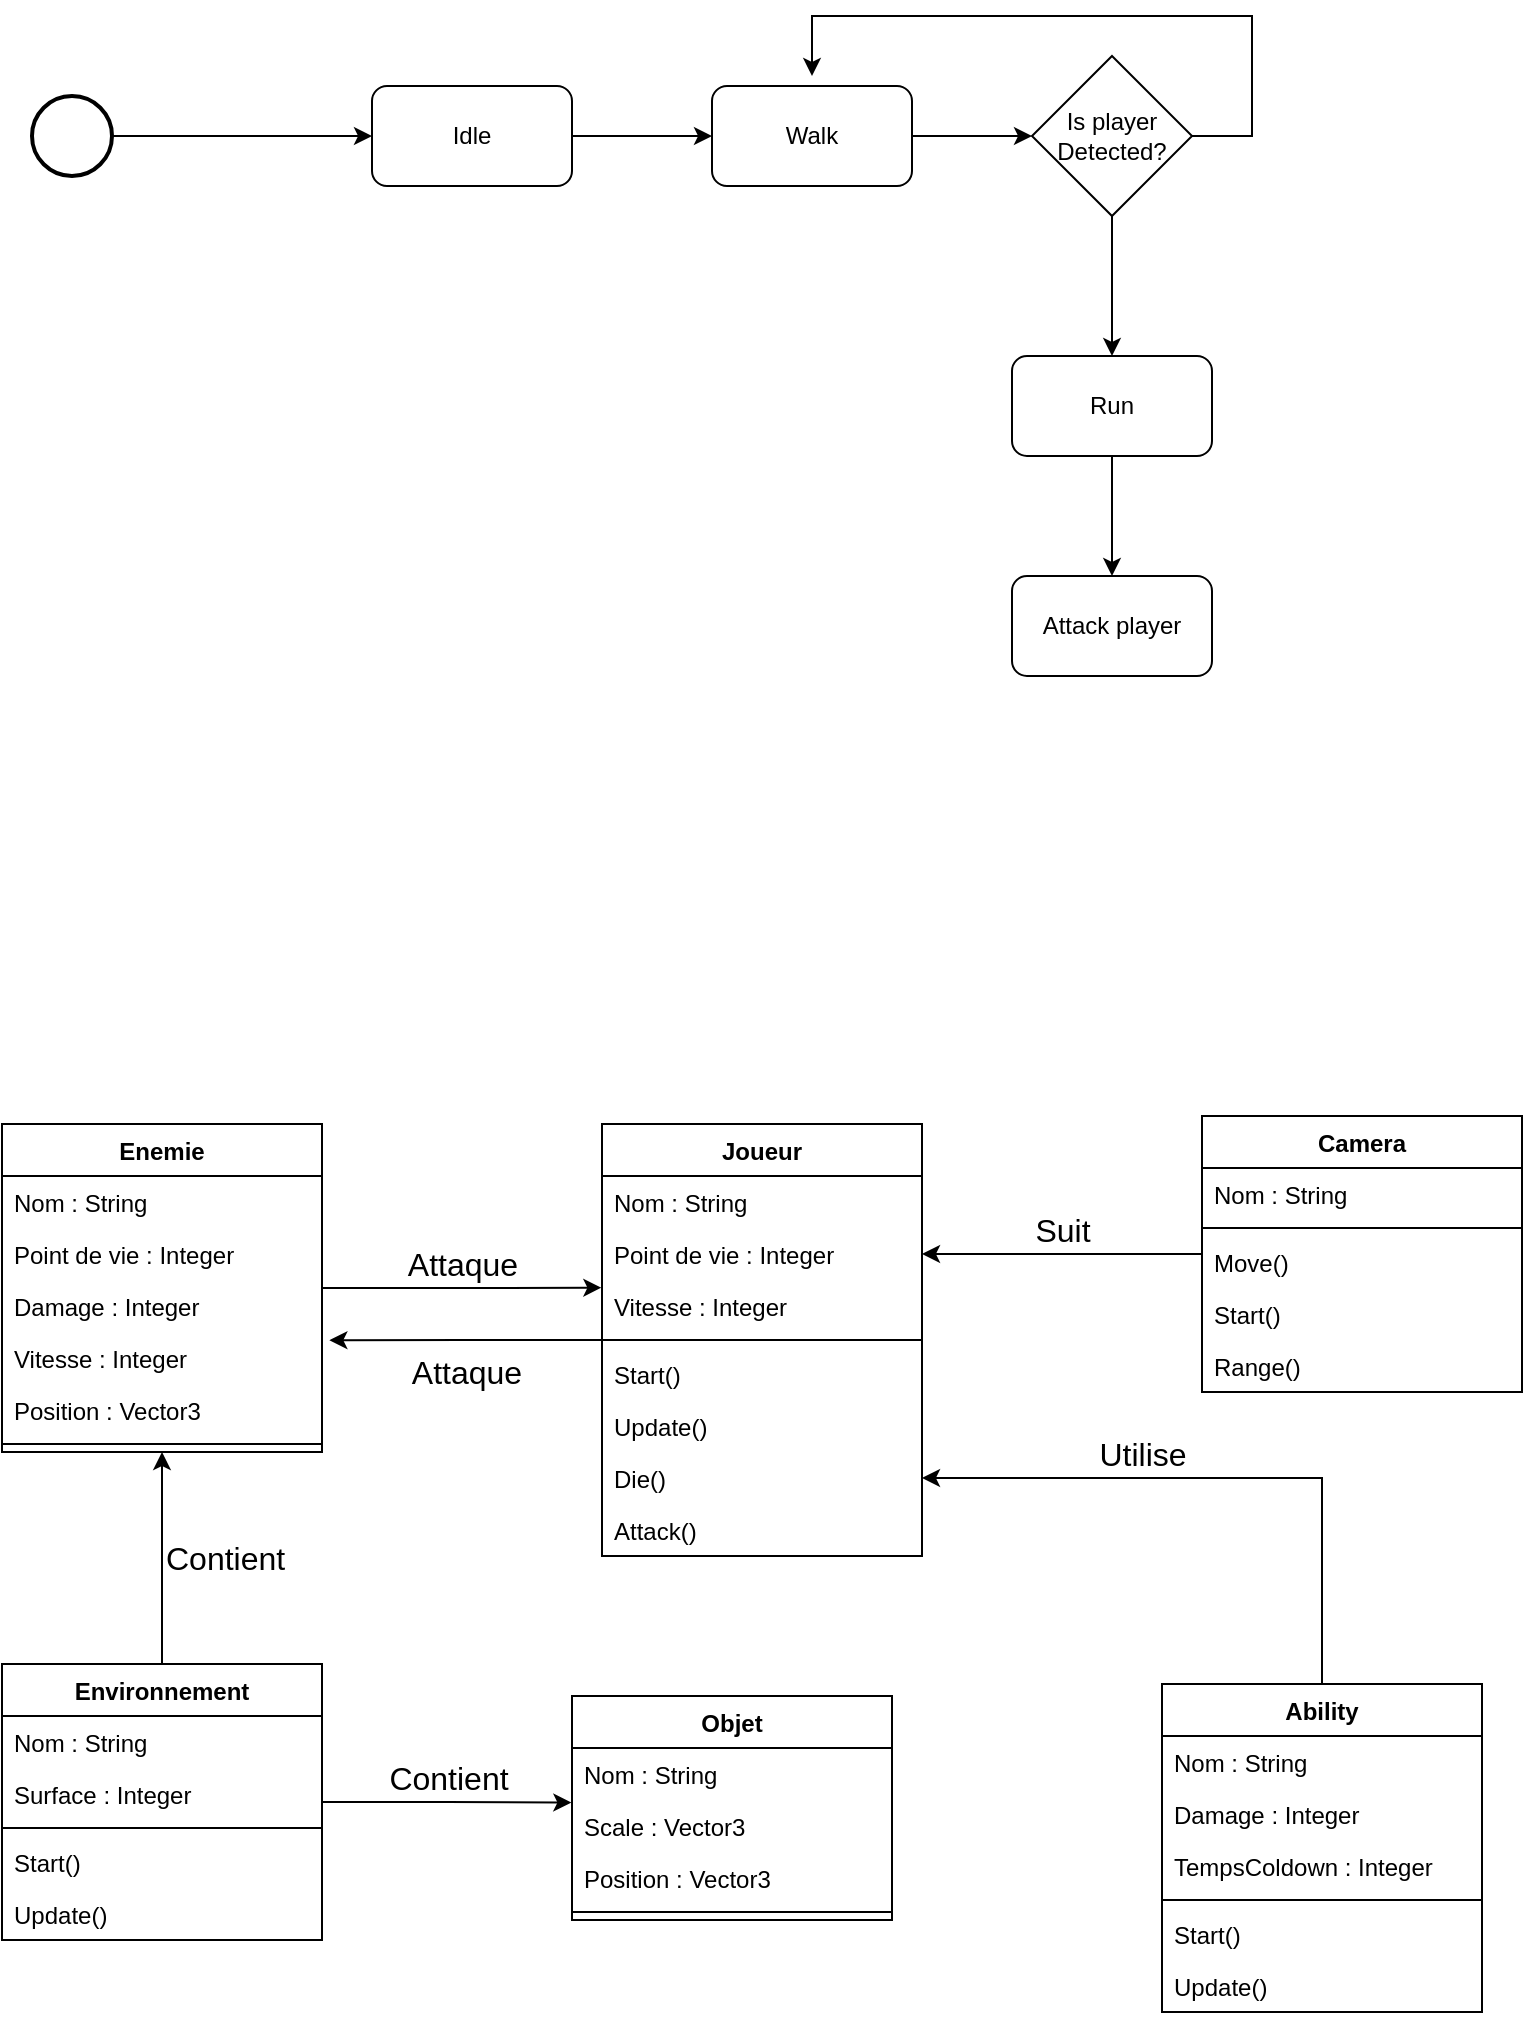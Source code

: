 <mxfile version="20.8.13" type="github">
  <diagram name="Page-1" id="1oY87gOgOtbdwA-CNumr">
    <mxGraphModel dx="1050" dy="1641" grid="1" gridSize="10" guides="1" tooltips="1" connect="1" arrows="1" fold="1" page="1" pageScale="1" pageWidth="850" pageHeight="1100" math="0" shadow="0">
      <root>
        <mxCell id="0" />
        <mxCell id="1" parent="0" />
        <mxCell id="A2a2hrjPvCJ1dBXc1gBQ-8" style="edgeStyle=orthogonalEdgeStyle;rounded=0;orthogonalLoop=1;jettySize=auto;html=1;" parent="1" source="A2a2hrjPvCJ1dBXc1gBQ-6" target="A2a2hrjPvCJ1dBXc1gBQ-7" edge="1">
          <mxGeometry relative="1" as="geometry" />
        </mxCell>
        <mxCell id="A2a2hrjPvCJ1dBXc1gBQ-6" value="" style="strokeWidth=2;html=1;shape=mxgraph.flowchart.start_2;whiteSpace=wrap;" parent="1" vertex="1">
          <mxGeometry x="60" y="-280" width="40" height="40" as="geometry" />
        </mxCell>
        <mxCell id="A2a2hrjPvCJ1dBXc1gBQ-10" style="edgeStyle=orthogonalEdgeStyle;rounded=0;orthogonalLoop=1;jettySize=auto;html=1;" parent="1" source="A2a2hrjPvCJ1dBXc1gBQ-7" target="A2a2hrjPvCJ1dBXc1gBQ-9" edge="1">
          <mxGeometry relative="1" as="geometry" />
        </mxCell>
        <mxCell id="A2a2hrjPvCJ1dBXc1gBQ-7" value="Idle" style="rounded=1;whiteSpace=wrap;html=1;" parent="1" vertex="1">
          <mxGeometry x="230" y="-285" width="100" height="50" as="geometry" />
        </mxCell>
        <mxCell id="A2a2hrjPvCJ1dBXc1gBQ-13" style="edgeStyle=orthogonalEdgeStyle;rounded=0;orthogonalLoop=1;jettySize=auto;html=1;" parent="1" source="A2a2hrjPvCJ1dBXc1gBQ-9" target="A2a2hrjPvCJ1dBXc1gBQ-11" edge="1">
          <mxGeometry relative="1" as="geometry" />
        </mxCell>
        <mxCell id="A2a2hrjPvCJ1dBXc1gBQ-9" value="Walk" style="rounded=1;whiteSpace=wrap;html=1;" parent="1" vertex="1">
          <mxGeometry x="400" y="-285" width="100" height="50" as="geometry" />
        </mxCell>
        <mxCell id="A2a2hrjPvCJ1dBXc1gBQ-15" style="edgeStyle=orthogonalEdgeStyle;rounded=0;orthogonalLoop=1;jettySize=auto;html=1;entryX=0.5;entryY=0;entryDx=0;entryDy=0;" parent="1" source="A2a2hrjPvCJ1dBXc1gBQ-11" target="A2a2hrjPvCJ1dBXc1gBQ-14" edge="1">
          <mxGeometry relative="1" as="geometry" />
        </mxCell>
        <mxCell id="A2a2hrjPvCJ1dBXc1gBQ-19" style="edgeStyle=orthogonalEdgeStyle;rounded=0;orthogonalLoop=1;jettySize=auto;html=1;exitX=1;exitY=0.5;exitDx=0;exitDy=0;" parent="1" source="A2a2hrjPvCJ1dBXc1gBQ-11" edge="1">
          <mxGeometry relative="1" as="geometry">
            <mxPoint x="450" y="-290" as="targetPoint" />
            <Array as="points">
              <mxPoint x="670" y="-260" />
              <mxPoint x="670" y="-320" />
              <mxPoint x="450" y="-320" />
              <mxPoint x="450" y="-290" />
            </Array>
          </mxGeometry>
        </mxCell>
        <mxCell id="A2a2hrjPvCJ1dBXc1gBQ-11" value="Is player Detected?" style="rhombus;whiteSpace=wrap;html=1;" parent="1" vertex="1">
          <mxGeometry x="560" y="-300" width="80" height="80" as="geometry" />
        </mxCell>
        <mxCell id="A2a2hrjPvCJ1dBXc1gBQ-18" style="edgeStyle=orthogonalEdgeStyle;rounded=0;orthogonalLoop=1;jettySize=auto;html=1;entryX=0.5;entryY=0;entryDx=0;entryDy=0;" parent="1" source="A2a2hrjPvCJ1dBXc1gBQ-14" edge="1">
          <mxGeometry relative="1" as="geometry">
            <mxPoint x="600" y="-40" as="targetPoint" />
          </mxGeometry>
        </mxCell>
        <mxCell id="A2a2hrjPvCJ1dBXc1gBQ-14" value="Run" style="rounded=1;whiteSpace=wrap;html=1;" parent="1" vertex="1">
          <mxGeometry x="550" y="-150" width="100" height="50" as="geometry" />
        </mxCell>
        <mxCell id="A2a2hrjPvCJ1dBXc1gBQ-17" value="Attack player" style="rounded=1;whiteSpace=wrap;html=1;" parent="1" vertex="1">
          <mxGeometry x="550" y="-40" width="100" height="50" as="geometry" />
        </mxCell>
        <mxCell id="_mMFTqSVhfNSzUVmW-Jo-45" value="Attaque" style="edgeStyle=orthogonalEdgeStyle;rounded=0;sketch=0;orthogonalLoop=1;jettySize=auto;html=1;entryX=1.023;entryY=0.159;entryDx=0;entryDy=0;entryPerimeter=0;fontSize=16;verticalAlign=top;" edge="1" parent="1" source="_mMFTqSVhfNSzUVmW-Jo-1" target="_mMFTqSVhfNSzUVmW-Jo-23">
          <mxGeometry relative="1" as="geometry" />
        </mxCell>
        <mxCell id="_mMFTqSVhfNSzUVmW-Jo-1" value="Joueur" style="swimlane;fontStyle=1;align=center;verticalAlign=top;childLayout=stackLayout;horizontal=1;startSize=26;horizontalStack=0;resizeParent=1;resizeParentMax=0;resizeLast=0;collapsible=1;marginBottom=0;" vertex="1" parent="1">
          <mxGeometry x="345" y="234" width="160" height="216" as="geometry">
            <mxRectangle x="345" y="234" width="80" height="30" as="alternateBounds" />
          </mxGeometry>
        </mxCell>
        <mxCell id="_mMFTqSVhfNSzUVmW-Jo-7" value="Nom : String" style="text;strokeColor=none;fillColor=none;align=left;verticalAlign=top;spacingLeft=4;spacingRight=4;overflow=hidden;rotatable=0;points=[[0,0.5],[1,0.5]];portConstraint=eastwest;" vertex="1" parent="_mMFTqSVhfNSzUVmW-Jo-1">
          <mxGeometry y="26" width="160" height="26" as="geometry" />
        </mxCell>
        <mxCell id="_mMFTqSVhfNSzUVmW-Jo-6" value="Point de vie : Integer" style="text;strokeColor=none;fillColor=none;align=left;verticalAlign=top;spacingLeft=4;spacingRight=4;overflow=hidden;rotatable=0;points=[[0,0.5],[1,0.5]];portConstraint=eastwest;" vertex="1" parent="_mMFTqSVhfNSzUVmW-Jo-1">
          <mxGeometry y="52" width="160" height="26" as="geometry" />
        </mxCell>
        <mxCell id="_mMFTqSVhfNSzUVmW-Jo-2" value="Vitesse : Integer" style="text;strokeColor=none;fillColor=none;align=left;verticalAlign=top;spacingLeft=4;spacingRight=4;overflow=hidden;rotatable=0;points=[[0,0.5],[1,0.5]];portConstraint=eastwest;" vertex="1" parent="_mMFTqSVhfNSzUVmW-Jo-1">
          <mxGeometry y="78" width="160" height="26" as="geometry" />
        </mxCell>
        <mxCell id="_mMFTqSVhfNSzUVmW-Jo-3" value="" style="line;strokeWidth=1;fillColor=none;align=left;verticalAlign=middle;spacingTop=-1;spacingLeft=3;spacingRight=3;rotatable=0;labelPosition=right;points=[];portConstraint=eastwest;strokeColor=inherit;" vertex="1" parent="_mMFTqSVhfNSzUVmW-Jo-1">
          <mxGeometry y="104" width="160" height="8" as="geometry" />
        </mxCell>
        <mxCell id="_mMFTqSVhfNSzUVmW-Jo-4" value="Start()&#xa;" style="text;strokeColor=none;fillColor=none;align=left;verticalAlign=top;spacingLeft=4;spacingRight=4;overflow=hidden;rotatable=0;points=[[0,0.5],[1,0.5]];portConstraint=eastwest;" vertex="1" parent="_mMFTqSVhfNSzUVmW-Jo-1">
          <mxGeometry y="112" width="160" height="26" as="geometry" />
        </mxCell>
        <mxCell id="_mMFTqSVhfNSzUVmW-Jo-5" value="Update()" style="text;strokeColor=none;fillColor=none;align=left;verticalAlign=top;spacingLeft=4;spacingRight=4;overflow=hidden;rotatable=0;points=[[0,0.5],[1,0.5]];portConstraint=eastwest;" vertex="1" parent="_mMFTqSVhfNSzUVmW-Jo-1">
          <mxGeometry y="138" width="160" height="26" as="geometry" />
        </mxCell>
        <mxCell id="_mMFTqSVhfNSzUVmW-Jo-9" value="Die()" style="text;strokeColor=none;fillColor=none;align=left;verticalAlign=top;spacingLeft=4;spacingRight=4;overflow=hidden;rotatable=0;points=[[0,0.5],[1,0.5]];portConstraint=eastwest;" vertex="1" parent="_mMFTqSVhfNSzUVmW-Jo-1">
          <mxGeometry y="164" width="160" height="26" as="geometry" />
        </mxCell>
        <mxCell id="_mMFTqSVhfNSzUVmW-Jo-10" value="Attack()" style="text;strokeColor=none;fillColor=none;align=left;verticalAlign=top;spacingLeft=4;spacingRight=4;overflow=hidden;rotatable=0;points=[[0,0.5],[1,0.5]];portConstraint=eastwest;" vertex="1" parent="_mMFTqSVhfNSzUVmW-Jo-1">
          <mxGeometry y="190" width="160" height="26" as="geometry" />
        </mxCell>
        <mxCell id="_mMFTqSVhfNSzUVmW-Jo-25" value="Suit" style="edgeStyle=orthogonalEdgeStyle;rounded=0;orthogonalLoop=1;jettySize=auto;html=1;entryX=1;entryY=0.5;entryDx=0;entryDy=0;noJump=0;fontSize=16;verticalAlign=bottom;" edge="1" parent="1" source="_mMFTqSVhfNSzUVmW-Jo-11" target="_mMFTqSVhfNSzUVmW-Jo-6">
          <mxGeometry relative="1" as="geometry" />
        </mxCell>
        <mxCell id="_mMFTqSVhfNSzUVmW-Jo-11" value="Camera" style="swimlane;fontStyle=1;align=center;verticalAlign=top;childLayout=stackLayout;horizontal=1;startSize=26;horizontalStack=0;resizeParent=1;resizeParentMax=0;resizeLast=0;collapsible=1;marginBottom=0;" vertex="1" parent="1">
          <mxGeometry x="645" y="230" width="160" height="138" as="geometry" />
        </mxCell>
        <mxCell id="_mMFTqSVhfNSzUVmW-Jo-12" value="Nom : String" style="text;strokeColor=none;fillColor=none;align=left;verticalAlign=top;spacingLeft=4;spacingRight=4;overflow=hidden;rotatable=0;points=[[0,0.5],[1,0.5]];portConstraint=eastwest;" vertex="1" parent="_mMFTqSVhfNSzUVmW-Jo-11">
          <mxGeometry y="26" width="160" height="26" as="geometry" />
        </mxCell>
        <mxCell id="_mMFTqSVhfNSzUVmW-Jo-13" value="" style="line;strokeWidth=1;fillColor=none;align=left;verticalAlign=middle;spacingTop=-1;spacingLeft=3;spacingRight=3;rotatable=0;labelPosition=right;points=[];portConstraint=eastwest;strokeColor=inherit;" vertex="1" parent="_mMFTqSVhfNSzUVmW-Jo-11">
          <mxGeometry y="52" width="160" height="8" as="geometry" />
        </mxCell>
        <mxCell id="_mMFTqSVhfNSzUVmW-Jo-14" value="Move()" style="text;strokeColor=none;fillColor=none;align=left;verticalAlign=top;spacingLeft=4;spacingRight=4;overflow=hidden;rotatable=0;points=[[0,0.5],[1,0.5]];portConstraint=eastwest;" vertex="1" parent="_mMFTqSVhfNSzUVmW-Jo-11">
          <mxGeometry y="60" width="160" height="26" as="geometry" />
        </mxCell>
        <mxCell id="_mMFTqSVhfNSzUVmW-Jo-16" value="Start()" style="text;strokeColor=none;fillColor=none;align=left;verticalAlign=top;spacingLeft=4;spacingRight=4;overflow=hidden;rotatable=0;points=[[0,0.5],[1,0.5]];portConstraint=eastwest;" vertex="1" parent="_mMFTqSVhfNSzUVmW-Jo-11">
          <mxGeometry y="86" width="160" height="26" as="geometry" />
        </mxCell>
        <mxCell id="_mMFTqSVhfNSzUVmW-Jo-15" value="Range()" style="text;strokeColor=none;fillColor=none;align=left;verticalAlign=top;spacingLeft=4;spacingRight=4;overflow=hidden;rotatable=0;points=[[0,0.5],[1,0.5]];portConstraint=eastwest;" vertex="1" parent="_mMFTqSVhfNSzUVmW-Jo-11">
          <mxGeometry y="112" width="160" height="26" as="geometry" />
        </mxCell>
        <mxCell id="_mMFTqSVhfNSzUVmW-Jo-46" value="Attaque" style="edgeStyle=orthogonalEdgeStyle;rounded=0;sketch=0;orthogonalLoop=1;jettySize=auto;html=1;entryX=-0.002;entryY=0.148;entryDx=0;entryDy=0;entryPerimeter=0;fontSize=16;verticalAlign=bottom;" edge="1" parent="1" source="_mMFTqSVhfNSzUVmW-Jo-17" target="_mMFTqSVhfNSzUVmW-Jo-2">
          <mxGeometry relative="1" as="geometry" />
        </mxCell>
        <mxCell id="_mMFTqSVhfNSzUVmW-Jo-17" value="Enemie" style="swimlane;fontStyle=1;align=center;verticalAlign=top;childLayout=stackLayout;horizontal=1;startSize=26;horizontalStack=0;resizeParent=1;resizeParentMax=0;resizeLast=0;collapsible=1;marginBottom=0;fontSize=12;" vertex="1" parent="1">
          <mxGeometry x="45" y="234" width="160" height="164" as="geometry" />
        </mxCell>
        <mxCell id="_mMFTqSVhfNSzUVmW-Jo-21" value="Nom : String" style="text;strokeColor=none;fillColor=none;align=left;verticalAlign=top;spacingLeft=4;spacingRight=4;overflow=hidden;rotatable=0;points=[[0,0.5],[1,0.5]];portConstraint=eastwest;" vertex="1" parent="_mMFTqSVhfNSzUVmW-Jo-17">
          <mxGeometry y="26" width="160" height="26" as="geometry" />
        </mxCell>
        <mxCell id="_mMFTqSVhfNSzUVmW-Jo-22" value="Point de vie : Integer" style="text;strokeColor=none;fillColor=none;align=left;verticalAlign=top;spacingLeft=4;spacingRight=4;overflow=hidden;rotatable=0;points=[[0,0.5],[1,0.5]];portConstraint=eastwest;" vertex="1" parent="_mMFTqSVhfNSzUVmW-Jo-17">
          <mxGeometry y="52" width="160" height="26" as="geometry" />
        </mxCell>
        <mxCell id="_mMFTqSVhfNSzUVmW-Jo-39" value="Damage : Integer" style="text;strokeColor=none;fillColor=none;align=left;verticalAlign=top;spacingLeft=4;spacingRight=4;overflow=hidden;rotatable=0;points=[[0,0.5],[1,0.5]];portConstraint=eastwest;" vertex="1" parent="_mMFTqSVhfNSzUVmW-Jo-17">
          <mxGeometry y="78" width="160" height="26" as="geometry" />
        </mxCell>
        <mxCell id="_mMFTqSVhfNSzUVmW-Jo-23" value="Vitesse : Integer" style="text;strokeColor=none;fillColor=none;align=left;verticalAlign=top;spacingLeft=4;spacingRight=4;overflow=hidden;rotatable=0;points=[[0,0.5],[1,0.5]];portConstraint=eastwest;" vertex="1" parent="_mMFTqSVhfNSzUVmW-Jo-17">
          <mxGeometry y="104" width="160" height="26" as="geometry" />
        </mxCell>
        <mxCell id="_mMFTqSVhfNSzUVmW-Jo-18" value="Position : Vector3" style="text;strokeColor=none;fillColor=none;align=left;verticalAlign=top;spacingLeft=4;spacingRight=4;overflow=hidden;rotatable=0;points=[[0,0.5],[1,0.5]];portConstraint=eastwest;" vertex="1" parent="_mMFTqSVhfNSzUVmW-Jo-17">
          <mxGeometry y="130" width="160" height="26" as="geometry" />
        </mxCell>
        <mxCell id="_mMFTqSVhfNSzUVmW-Jo-19" value="" style="line;strokeWidth=1;fillColor=none;align=left;verticalAlign=middle;spacingTop=-1;spacingLeft=3;spacingRight=3;rotatable=0;labelPosition=right;points=[];portConstraint=eastwest;strokeColor=inherit;" vertex="1" parent="_mMFTqSVhfNSzUVmW-Jo-17">
          <mxGeometry y="156" width="160" height="8" as="geometry" />
        </mxCell>
        <mxCell id="_mMFTqSVhfNSzUVmW-Jo-48" value="Contient" style="edgeStyle=orthogonalEdgeStyle;rounded=0;sketch=0;orthogonalLoop=1;jettySize=auto;html=1;entryX=0.5;entryY=1;entryDx=0;entryDy=0;fontSize=16;verticalAlign=middle;align=left;" edge="1" parent="1" source="_mMFTqSVhfNSzUVmW-Jo-26" target="_mMFTqSVhfNSzUVmW-Jo-17">
          <mxGeometry relative="1" as="geometry" />
        </mxCell>
        <mxCell id="_mMFTqSVhfNSzUVmW-Jo-62" value="Contient" style="edgeStyle=orthogonalEdgeStyle;rounded=0;sketch=0;orthogonalLoop=1;jettySize=auto;html=1;entryX=-0.002;entryY=0.049;entryDx=0;entryDy=0;entryPerimeter=0;fontSize=16;verticalAlign=bottom;" edge="1" parent="1" source="_mMFTqSVhfNSzUVmW-Jo-26" target="_mMFTqSVhfNSzUVmW-Jo-54">
          <mxGeometry relative="1" as="geometry" />
        </mxCell>
        <mxCell id="_mMFTqSVhfNSzUVmW-Jo-26" value="Environnement&#xa;" style="swimlane;fontStyle=1;align=center;verticalAlign=top;childLayout=stackLayout;horizontal=1;startSize=26;horizontalStack=0;resizeParent=1;resizeParentMax=0;resizeLast=0;collapsible=1;marginBottom=0;" vertex="1" parent="1">
          <mxGeometry x="45" y="504" width="160" height="138" as="geometry" />
        </mxCell>
        <mxCell id="_mMFTqSVhfNSzUVmW-Jo-30" value="Nom : String" style="text;strokeColor=none;fillColor=none;align=left;verticalAlign=top;spacingLeft=4;spacingRight=4;overflow=hidden;rotatable=0;points=[[0,0.5],[1,0.5]];portConstraint=eastwest;" vertex="1" parent="_mMFTqSVhfNSzUVmW-Jo-26">
          <mxGeometry y="26" width="160" height="26" as="geometry" />
        </mxCell>
        <mxCell id="_mMFTqSVhfNSzUVmW-Jo-27" value="Surface : Integer" style="text;strokeColor=none;fillColor=none;align=left;verticalAlign=top;spacingLeft=4;spacingRight=4;overflow=hidden;rotatable=0;points=[[0,0.5],[1,0.5]];portConstraint=eastwest;" vertex="1" parent="_mMFTqSVhfNSzUVmW-Jo-26">
          <mxGeometry y="52" width="160" height="26" as="geometry" />
        </mxCell>
        <mxCell id="_mMFTqSVhfNSzUVmW-Jo-28" value="" style="line;strokeWidth=1;fillColor=none;align=left;verticalAlign=middle;spacingTop=-1;spacingLeft=3;spacingRight=3;rotatable=0;labelPosition=right;points=[];portConstraint=eastwest;strokeColor=inherit;" vertex="1" parent="_mMFTqSVhfNSzUVmW-Jo-26">
          <mxGeometry y="78" width="160" height="8" as="geometry" />
        </mxCell>
        <mxCell id="_mMFTqSVhfNSzUVmW-Jo-29" value="Start()" style="text;strokeColor=none;fillColor=none;align=left;verticalAlign=top;spacingLeft=4;spacingRight=4;overflow=hidden;rotatable=0;points=[[0,0.5],[1,0.5]];portConstraint=eastwest;" vertex="1" parent="_mMFTqSVhfNSzUVmW-Jo-26">
          <mxGeometry y="86" width="160" height="26" as="geometry" />
        </mxCell>
        <mxCell id="_mMFTqSVhfNSzUVmW-Jo-31" value="Update()" style="text;strokeColor=none;fillColor=none;align=left;verticalAlign=top;spacingLeft=4;spacingRight=4;overflow=hidden;rotatable=0;points=[[0,0.5],[1,0.5]];portConstraint=eastwest;" vertex="1" parent="_mMFTqSVhfNSzUVmW-Jo-26">
          <mxGeometry y="112" width="160" height="26" as="geometry" />
        </mxCell>
        <mxCell id="_mMFTqSVhfNSzUVmW-Jo-44" value="Utilise" style="edgeStyle=orthogonalEdgeStyle;rounded=0;sketch=0;orthogonalLoop=1;jettySize=auto;html=1;entryX=1;entryY=0.5;entryDx=0;entryDy=0;fontSize=16;verticalAlign=bottom;" edge="1" parent="1" source="_mMFTqSVhfNSzUVmW-Jo-32" target="_mMFTqSVhfNSzUVmW-Jo-9">
          <mxGeometry x="0.274" relative="1" as="geometry">
            <mxPoint as="offset" />
          </mxGeometry>
        </mxCell>
        <mxCell id="_mMFTqSVhfNSzUVmW-Jo-32" value="Ability" style="swimlane;fontStyle=1;align=center;verticalAlign=top;childLayout=stackLayout;horizontal=1;startSize=26;horizontalStack=0;resizeParent=1;resizeParentMax=0;resizeLast=0;collapsible=1;marginBottom=0;" vertex="1" parent="1">
          <mxGeometry x="625" y="514" width="160" height="164" as="geometry" />
        </mxCell>
        <mxCell id="_mMFTqSVhfNSzUVmW-Jo-36" value="Nom : String" style="text;strokeColor=none;fillColor=none;align=left;verticalAlign=top;spacingLeft=4;spacingRight=4;overflow=hidden;rotatable=0;points=[[0,0.5],[1,0.5]];portConstraint=eastwest;" vertex="1" parent="_mMFTqSVhfNSzUVmW-Jo-32">
          <mxGeometry y="26" width="160" height="26" as="geometry" />
        </mxCell>
        <mxCell id="_mMFTqSVhfNSzUVmW-Jo-37" value="Damage : Integer" style="text;strokeColor=none;fillColor=none;align=left;verticalAlign=top;spacingLeft=4;spacingRight=4;overflow=hidden;rotatable=0;points=[[0,0.5],[1,0.5]];portConstraint=eastwest;" vertex="1" parent="_mMFTqSVhfNSzUVmW-Jo-32">
          <mxGeometry y="52" width="160" height="26" as="geometry" />
        </mxCell>
        <mxCell id="_mMFTqSVhfNSzUVmW-Jo-38" value="TempsColdown : Integer" style="text;strokeColor=none;fillColor=none;align=left;verticalAlign=top;spacingLeft=4;spacingRight=4;overflow=hidden;rotatable=0;points=[[0,0.5],[1,0.5]];portConstraint=eastwest;" vertex="1" parent="_mMFTqSVhfNSzUVmW-Jo-32">
          <mxGeometry y="78" width="160" height="26" as="geometry" />
        </mxCell>
        <mxCell id="_mMFTqSVhfNSzUVmW-Jo-34" value="" style="line;strokeWidth=1;fillColor=none;align=left;verticalAlign=middle;spacingTop=-1;spacingLeft=3;spacingRight=3;rotatable=0;labelPosition=right;points=[];portConstraint=eastwest;strokeColor=inherit;" vertex="1" parent="_mMFTqSVhfNSzUVmW-Jo-32">
          <mxGeometry y="104" width="160" height="8" as="geometry" />
        </mxCell>
        <mxCell id="_mMFTqSVhfNSzUVmW-Jo-35" value="Start()" style="text;strokeColor=none;fillColor=none;align=left;verticalAlign=top;spacingLeft=4;spacingRight=4;overflow=hidden;rotatable=0;points=[[0,0.5],[1,0.5]];portConstraint=eastwest;" vertex="1" parent="_mMFTqSVhfNSzUVmW-Jo-32">
          <mxGeometry y="112" width="160" height="26" as="geometry" />
        </mxCell>
        <mxCell id="_mMFTqSVhfNSzUVmW-Jo-40" value="Update()" style="text;strokeColor=none;fillColor=none;align=left;verticalAlign=top;spacingLeft=4;spacingRight=4;overflow=hidden;rotatable=0;points=[[0,0.5],[1,0.5]];portConstraint=eastwest;" vertex="1" parent="_mMFTqSVhfNSzUVmW-Jo-32">
          <mxGeometry y="138" width="160" height="26" as="geometry" />
        </mxCell>
        <mxCell id="_mMFTqSVhfNSzUVmW-Jo-49" value="Objet" style="swimlane;fontStyle=1;align=center;verticalAlign=top;childLayout=stackLayout;horizontal=1;startSize=26;horizontalStack=0;resizeParent=1;resizeParentMax=0;resizeLast=0;collapsible=1;marginBottom=0;fontSize=12;" vertex="1" parent="1">
          <mxGeometry x="330" y="520" width="160" height="112" as="geometry" />
        </mxCell>
        <mxCell id="_mMFTqSVhfNSzUVmW-Jo-53" value="Nom : String" style="text;strokeColor=none;fillColor=none;align=left;verticalAlign=top;spacingLeft=4;spacingRight=4;overflow=hidden;rotatable=0;points=[[0,0.5],[1,0.5]];portConstraint=eastwest;fontSize=12;" vertex="1" parent="_mMFTqSVhfNSzUVmW-Jo-49">
          <mxGeometry y="26" width="160" height="26" as="geometry" />
        </mxCell>
        <mxCell id="_mMFTqSVhfNSzUVmW-Jo-54" value="Scale : Vector3    " style="text;strokeColor=none;fillColor=none;align=left;verticalAlign=top;spacingLeft=4;spacingRight=4;overflow=hidden;rotatable=0;points=[[0,0.5],[1,0.5]];portConstraint=eastwest;fontSize=12;" vertex="1" parent="_mMFTqSVhfNSzUVmW-Jo-49">
          <mxGeometry y="52" width="160" height="26" as="geometry" />
        </mxCell>
        <mxCell id="_mMFTqSVhfNSzUVmW-Jo-50" value="Position : Vector3" style="text;strokeColor=none;fillColor=none;align=left;verticalAlign=top;spacingLeft=4;spacingRight=4;overflow=hidden;rotatable=0;points=[[0,0.5],[1,0.5]];portConstraint=eastwest;fontSize=12;" vertex="1" parent="_mMFTqSVhfNSzUVmW-Jo-49">
          <mxGeometry y="78" width="160" height="26" as="geometry" />
        </mxCell>
        <mxCell id="_mMFTqSVhfNSzUVmW-Jo-51" value="" style="line;strokeWidth=1;fillColor=none;align=left;verticalAlign=middle;spacingTop=-1;spacingLeft=3;spacingRight=3;rotatable=0;labelPosition=right;points=[];portConstraint=eastwest;strokeColor=inherit;fontSize=16;" vertex="1" parent="_mMFTqSVhfNSzUVmW-Jo-49">
          <mxGeometry y="104" width="160" height="8" as="geometry" />
        </mxCell>
      </root>
    </mxGraphModel>
  </diagram>
</mxfile>
